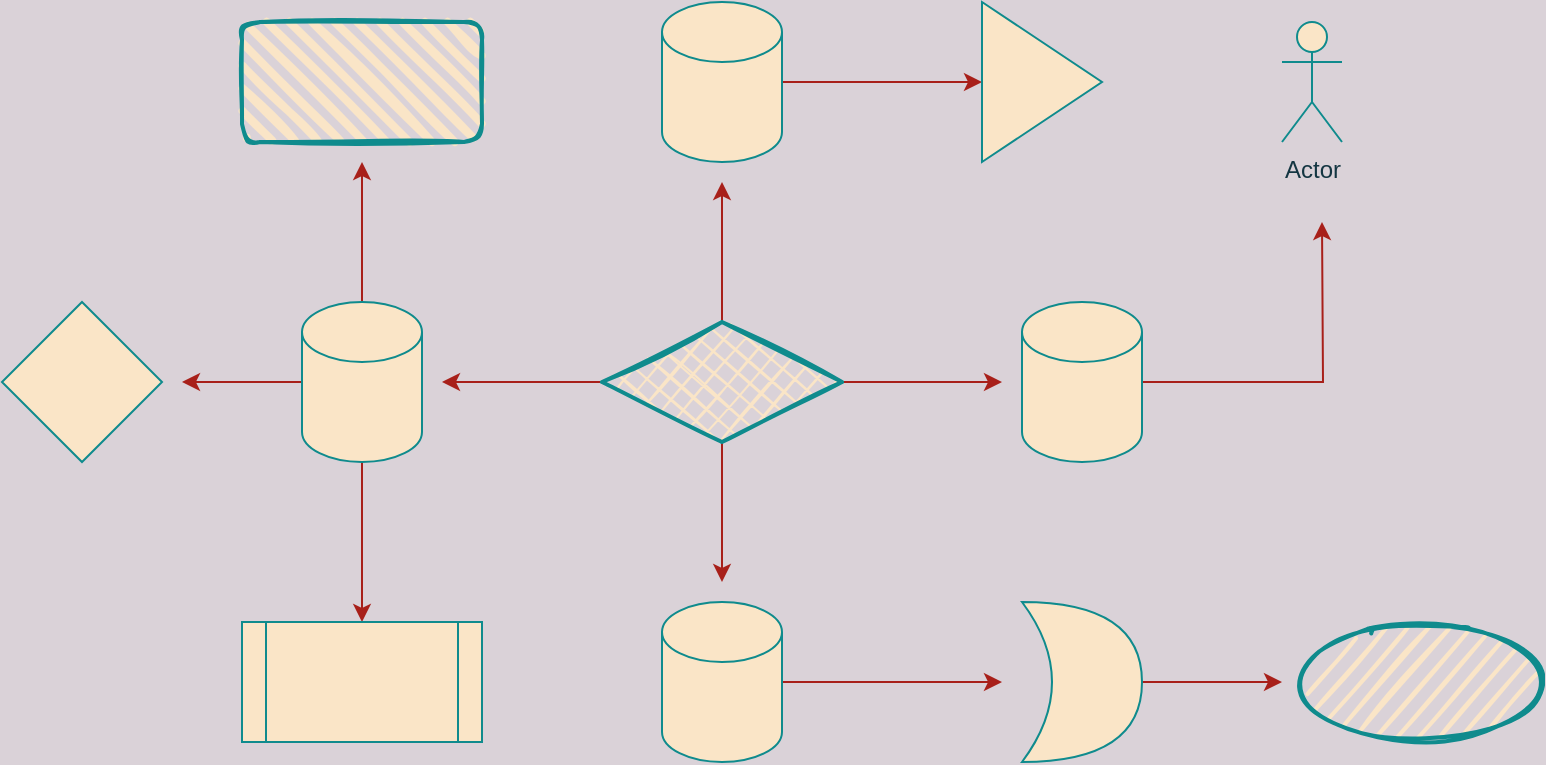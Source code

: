 <mxfile version="14.6.0" type="github">
  <diagram id="7f-QAq3y_9wr80ahw9gj" name="Page-1">
    <mxGraphModel dx="1422" dy="740" grid="1" gridSize="10" guides="1" tooltips="1" connect="1" arrows="1" fold="1" page="1" pageScale="1" pageWidth="827" pageHeight="1169" background="#DAD2D8" math="0" shadow="0">
      <root>
        <mxCell id="0" />
        <mxCell id="1" parent="0" />
        <mxCell id="I7bxBoZIQO31dTdAYh0L-5" style="edgeStyle=orthogonalEdgeStyle;rounded=0;orthogonalLoop=1;jettySize=auto;html=1;labelBackgroundColor=#DAD2D8;strokeColor=#A8201A;fontColor=#143642;" parent="1" source="I7bxBoZIQO31dTdAYh0L-3" edge="1">
          <mxGeometry relative="1" as="geometry">
            <mxPoint x="527" y="269" as="targetPoint" />
          </mxGeometry>
        </mxCell>
        <mxCell id="I7bxBoZIQO31dTdAYh0L-6" style="edgeStyle=orthogonalEdgeStyle;rounded=0;orthogonalLoop=1;jettySize=auto;html=1;labelBackgroundColor=#DAD2D8;strokeColor=#A8201A;fontColor=#143642;" parent="1" source="I7bxBoZIQO31dTdAYh0L-3" edge="1">
          <mxGeometry relative="1" as="geometry">
            <mxPoint x="387" y="169" as="targetPoint" />
          </mxGeometry>
        </mxCell>
        <mxCell id="I7bxBoZIQO31dTdAYh0L-7" style="edgeStyle=orthogonalEdgeStyle;rounded=0;orthogonalLoop=1;jettySize=auto;html=1;labelBackgroundColor=#DAD2D8;strokeColor=#A8201A;fontColor=#143642;" parent="1" source="I7bxBoZIQO31dTdAYh0L-3" edge="1">
          <mxGeometry relative="1" as="geometry">
            <mxPoint x="387" y="369" as="targetPoint" />
          </mxGeometry>
        </mxCell>
        <mxCell id="I7bxBoZIQO31dTdAYh0L-8" style="edgeStyle=orthogonalEdgeStyle;rounded=0;orthogonalLoop=1;jettySize=auto;html=1;labelBackgroundColor=#DAD2D8;strokeColor=#A8201A;fontColor=#143642;" parent="1" source="I7bxBoZIQO31dTdAYh0L-3" edge="1">
          <mxGeometry relative="1" as="geometry">
            <mxPoint x="247" y="269" as="targetPoint" />
          </mxGeometry>
        </mxCell>
        <mxCell id="I7bxBoZIQO31dTdAYh0L-3" value="" style="rhombus;whiteSpace=wrap;html=1;strokeWidth=2;fillWeight=-1;hachureGap=8;fillStyle=cross-hatch;fillColor=#FAE5C7;sketch=1;strokeColor=#0F8B8D;fontColor=#143642;" parent="1" vertex="1">
          <mxGeometry x="327" y="239" width="120" height="60" as="geometry" />
        </mxCell>
        <mxCell id="I7bxBoZIQO31dTdAYh0L-14" style="edgeStyle=orthogonalEdgeStyle;rounded=0;orthogonalLoop=1;jettySize=auto;html=1;labelBackgroundColor=#DAD2D8;strokeColor=#A8201A;fontColor=#143642;" parent="1" source="I7bxBoZIQO31dTdAYh0L-9" edge="1">
          <mxGeometry relative="1" as="geometry">
            <mxPoint x="517" y="119" as="targetPoint" />
          </mxGeometry>
        </mxCell>
        <mxCell id="I7bxBoZIQO31dTdAYh0L-9" value="" style="shape=cylinder3;whiteSpace=wrap;html=1;boundedLbl=1;backgroundOutline=1;size=15;fillColor=#FAE5C7;strokeColor=#0F8B8D;fontColor=#143642;" parent="1" vertex="1">
          <mxGeometry x="357" y="79" width="60" height="80" as="geometry" />
        </mxCell>
        <mxCell id="I7bxBoZIQO31dTdAYh0L-23" style="edgeStyle=orthogonalEdgeStyle;rounded=0;orthogonalLoop=1;jettySize=auto;html=1;labelBackgroundColor=#DAD2D8;strokeColor=#A8201A;fontColor=#143642;" parent="1" source="I7bxBoZIQO31dTdAYh0L-10" edge="1">
          <mxGeometry relative="1" as="geometry">
            <mxPoint x="117" y="269" as="targetPoint" />
          </mxGeometry>
        </mxCell>
        <mxCell id="I7bxBoZIQO31dTdAYh0L-24" style="edgeStyle=orthogonalEdgeStyle;rounded=0;orthogonalLoop=1;jettySize=auto;html=1;labelBackgroundColor=#DAD2D8;strokeColor=#A8201A;fontColor=#143642;" parent="1" source="I7bxBoZIQO31dTdAYh0L-10" edge="1">
          <mxGeometry relative="1" as="geometry">
            <mxPoint x="207" y="389" as="targetPoint" />
          </mxGeometry>
        </mxCell>
        <mxCell id="I7bxBoZIQO31dTdAYh0L-26" style="edgeStyle=orthogonalEdgeStyle;rounded=0;orthogonalLoop=1;jettySize=auto;html=1;labelBackgroundColor=#DAD2D8;strokeColor=#A8201A;fontColor=#143642;" parent="1" source="I7bxBoZIQO31dTdAYh0L-10" edge="1">
          <mxGeometry relative="1" as="geometry">
            <mxPoint x="207" y="159" as="targetPoint" />
          </mxGeometry>
        </mxCell>
        <mxCell id="I7bxBoZIQO31dTdAYh0L-10" value="" style="shape=cylinder3;whiteSpace=wrap;html=1;boundedLbl=1;backgroundOutline=1;size=15;fillColor=#FAE5C7;strokeColor=#0F8B8D;fontColor=#143642;" parent="1" vertex="1">
          <mxGeometry x="177" y="229" width="60" height="80" as="geometry" />
        </mxCell>
        <mxCell id="I7bxBoZIQO31dTdAYh0L-17" style="edgeStyle=orthogonalEdgeStyle;rounded=0;orthogonalLoop=1;jettySize=auto;html=1;labelBackgroundColor=#DAD2D8;strokeColor=#A8201A;fontColor=#143642;" parent="1" source="I7bxBoZIQO31dTdAYh0L-11" edge="1">
          <mxGeometry relative="1" as="geometry">
            <mxPoint x="687" y="189" as="targetPoint" />
          </mxGeometry>
        </mxCell>
        <mxCell id="I7bxBoZIQO31dTdAYh0L-11" value="" style="shape=cylinder3;whiteSpace=wrap;html=1;boundedLbl=1;backgroundOutline=1;size=15;fillColor=#FAE5C7;strokeColor=#0F8B8D;fontColor=#143642;" parent="1" vertex="1">
          <mxGeometry x="537" y="229" width="60" height="80" as="geometry" />
        </mxCell>
        <mxCell id="I7bxBoZIQO31dTdAYh0L-19" style="edgeStyle=orthogonalEdgeStyle;rounded=0;orthogonalLoop=1;jettySize=auto;html=1;labelBackgroundColor=#DAD2D8;strokeColor=#A8201A;fontColor=#143642;" parent="1" source="I7bxBoZIQO31dTdAYh0L-12" edge="1">
          <mxGeometry relative="1" as="geometry">
            <mxPoint x="527" y="419" as="targetPoint" />
          </mxGeometry>
        </mxCell>
        <mxCell id="I7bxBoZIQO31dTdAYh0L-12" value="" style="shape=cylinder3;whiteSpace=wrap;html=1;boundedLbl=1;backgroundOutline=1;size=15;fillColor=#FAE5C7;strokeColor=#0F8B8D;fontColor=#143642;" parent="1" vertex="1">
          <mxGeometry x="357" y="379" width="60" height="80" as="geometry" />
        </mxCell>
        <mxCell id="I7bxBoZIQO31dTdAYh0L-13" value="" style="triangle;whiteSpace=wrap;html=1;fillColor=#FAE5C7;strokeColor=#0F8B8D;fontColor=#143642;" parent="1" vertex="1">
          <mxGeometry x="517" y="79" width="60" height="80" as="geometry" />
        </mxCell>
        <mxCell id="I7bxBoZIQO31dTdAYh0L-15" value="Actor" style="shape=umlActor;verticalLabelPosition=bottom;verticalAlign=top;html=1;outlineConnect=0;fillColor=#FAE5C7;strokeColor=#0F8B8D;fontColor=#143642;" parent="1" vertex="1">
          <mxGeometry x="667" y="89" width="30" height="60" as="geometry" />
        </mxCell>
        <mxCell id="I7bxBoZIQO31dTdAYh0L-28" style="edgeStyle=orthogonalEdgeStyle;rounded=0;orthogonalLoop=1;jettySize=auto;html=1;labelBackgroundColor=#DAD2D8;strokeColor=#A8201A;fontColor=#143642;" parent="1" source="I7bxBoZIQO31dTdAYh0L-20" edge="1">
          <mxGeometry relative="1" as="geometry">
            <mxPoint x="667" y="419" as="targetPoint" />
          </mxGeometry>
        </mxCell>
        <mxCell id="I7bxBoZIQO31dTdAYh0L-20" value="" style="shape=xor;whiteSpace=wrap;html=1;fillColor=#FAE5C7;strokeColor=#0F8B8D;fontColor=#143642;" parent="1" vertex="1">
          <mxGeometry x="537" y="379" width="60" height="80" as="geometry" />
        </mxCell>
        <mxCell id="I7bxBoZIQO31dTdAYh0L-21" value="" style="shape=process;whiteSpace=wrap;html=1;backgroundOutline=1;fillColor=#FAE5C7;strokeColor=#0F8B8D;fontColor=#143642;" parent="1" vertex="1">
          <mxGeometry x="147" y="389" width="120" height="60" as="geometry" />
        </mxCell>
        <mxCell id="I7bxBoZIQO31dTdAYh0L-22" value="" style="rhombus;whiteSpace=wrap;html=1;fillColor=#FAE5C7;strokeColor=#0F8B8D;fontColor=#143642;" parent="1" vertex="1">
          <mxGeometry x="27" y="229" width="80" height="80" as="geometry" />
        </mxCell>
        <mxCell id="I7bxBoZIQO31dTdAYh0L-25" value="" style="rounded=1;whiteSpace=wrap;html=1;strokeWidth=2;fillWeight=4;hachureGap=8;hachureAngle=45;fillColor=#FAE5C7;sketch=1;strokeColor=#0F8B8D;fontColor=#143642;" parent="1" vertex="1">
          <mxGeometry x="147" y="89" width="120" height="60" as="geometry" />
        </mxCell>
        <mxCell id="I7bxBoZIQO31dTdAYh0L-27" value="" style="ellipse;whiteSpace=wrap;html=1;strokeWidth=2;fillWeight=2;hachureGap=8;fillColor=#FAE5C7;fillStyle=dots;sketch=1;strokeColor=#0F8B8D;fontColor=#143642;" parent="1" vertex="1">
          <mxGeometry x="677" y="389" width="120" height="60" as="geometry" />
        </mxCell>
      </root>
    </mxGraphModel>
  </diagram>
</mxfile>
